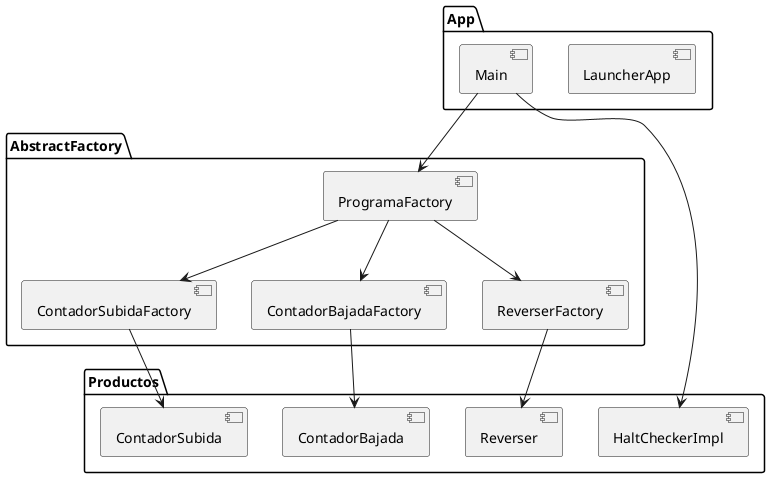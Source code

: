 @startuml
package "App" {
  [LauncherApp]
  [Main]
}

package "AbstractFactory" {
  [ProgramaFactory]
  [ContadorSubidaFactory]
  [ContadorBajadaFactory]
  [ReverserFactory]
}

package "Productos" {
  [ContadorSubida]
  [ContadorBajada]
  [Reverser]
  [HaltCheckerImpl]
}

[Main] --> [ProgramaFactory]
[ProgramaFactory] --> [ReverserFactory]
[ProgramaFactory] --> [ContadorSubidaFactory]
[ProgramaFactory] --> [ContadorBajadaFactory]

[ReverserFactory] --> [Reverser]
[ContadorSubidaFactory] --> [ContadorSubida]
[ContadorBajadaFactory] --> [ContadorBajada]

[Main] --> [HaltCheckerImpl]

@enduml

